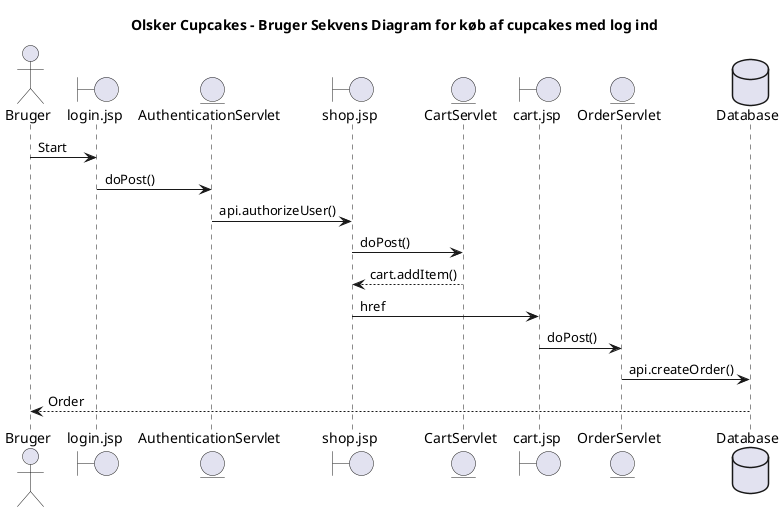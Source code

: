 @startuml

title "Olsker Cupcakes - Bruger Sekvens Diagram for køb af cupcakes med log ind"

actor Bruger
boundary "login.jsp" as Login
entity "AuthenticationServlet" as Auth
boundary "shop.jsp" as Shop
entity "CartServlet" as CartS
boundary "cart.jsp" as cart
entity "OrderServlet" as OrderS
database Database

Bruger -> Login : Start
Login -> Auth : doPost()
Auth -> Shop : api.authorizeUser()
Shop -> CartS : doPost()
CartS --> Shop : cart.addItem()
Shop -> cart : href
cart -> OrderS : doPost()
OrderS -> Database : api.createOrder()
Database --> Bruger : Order
@enduml